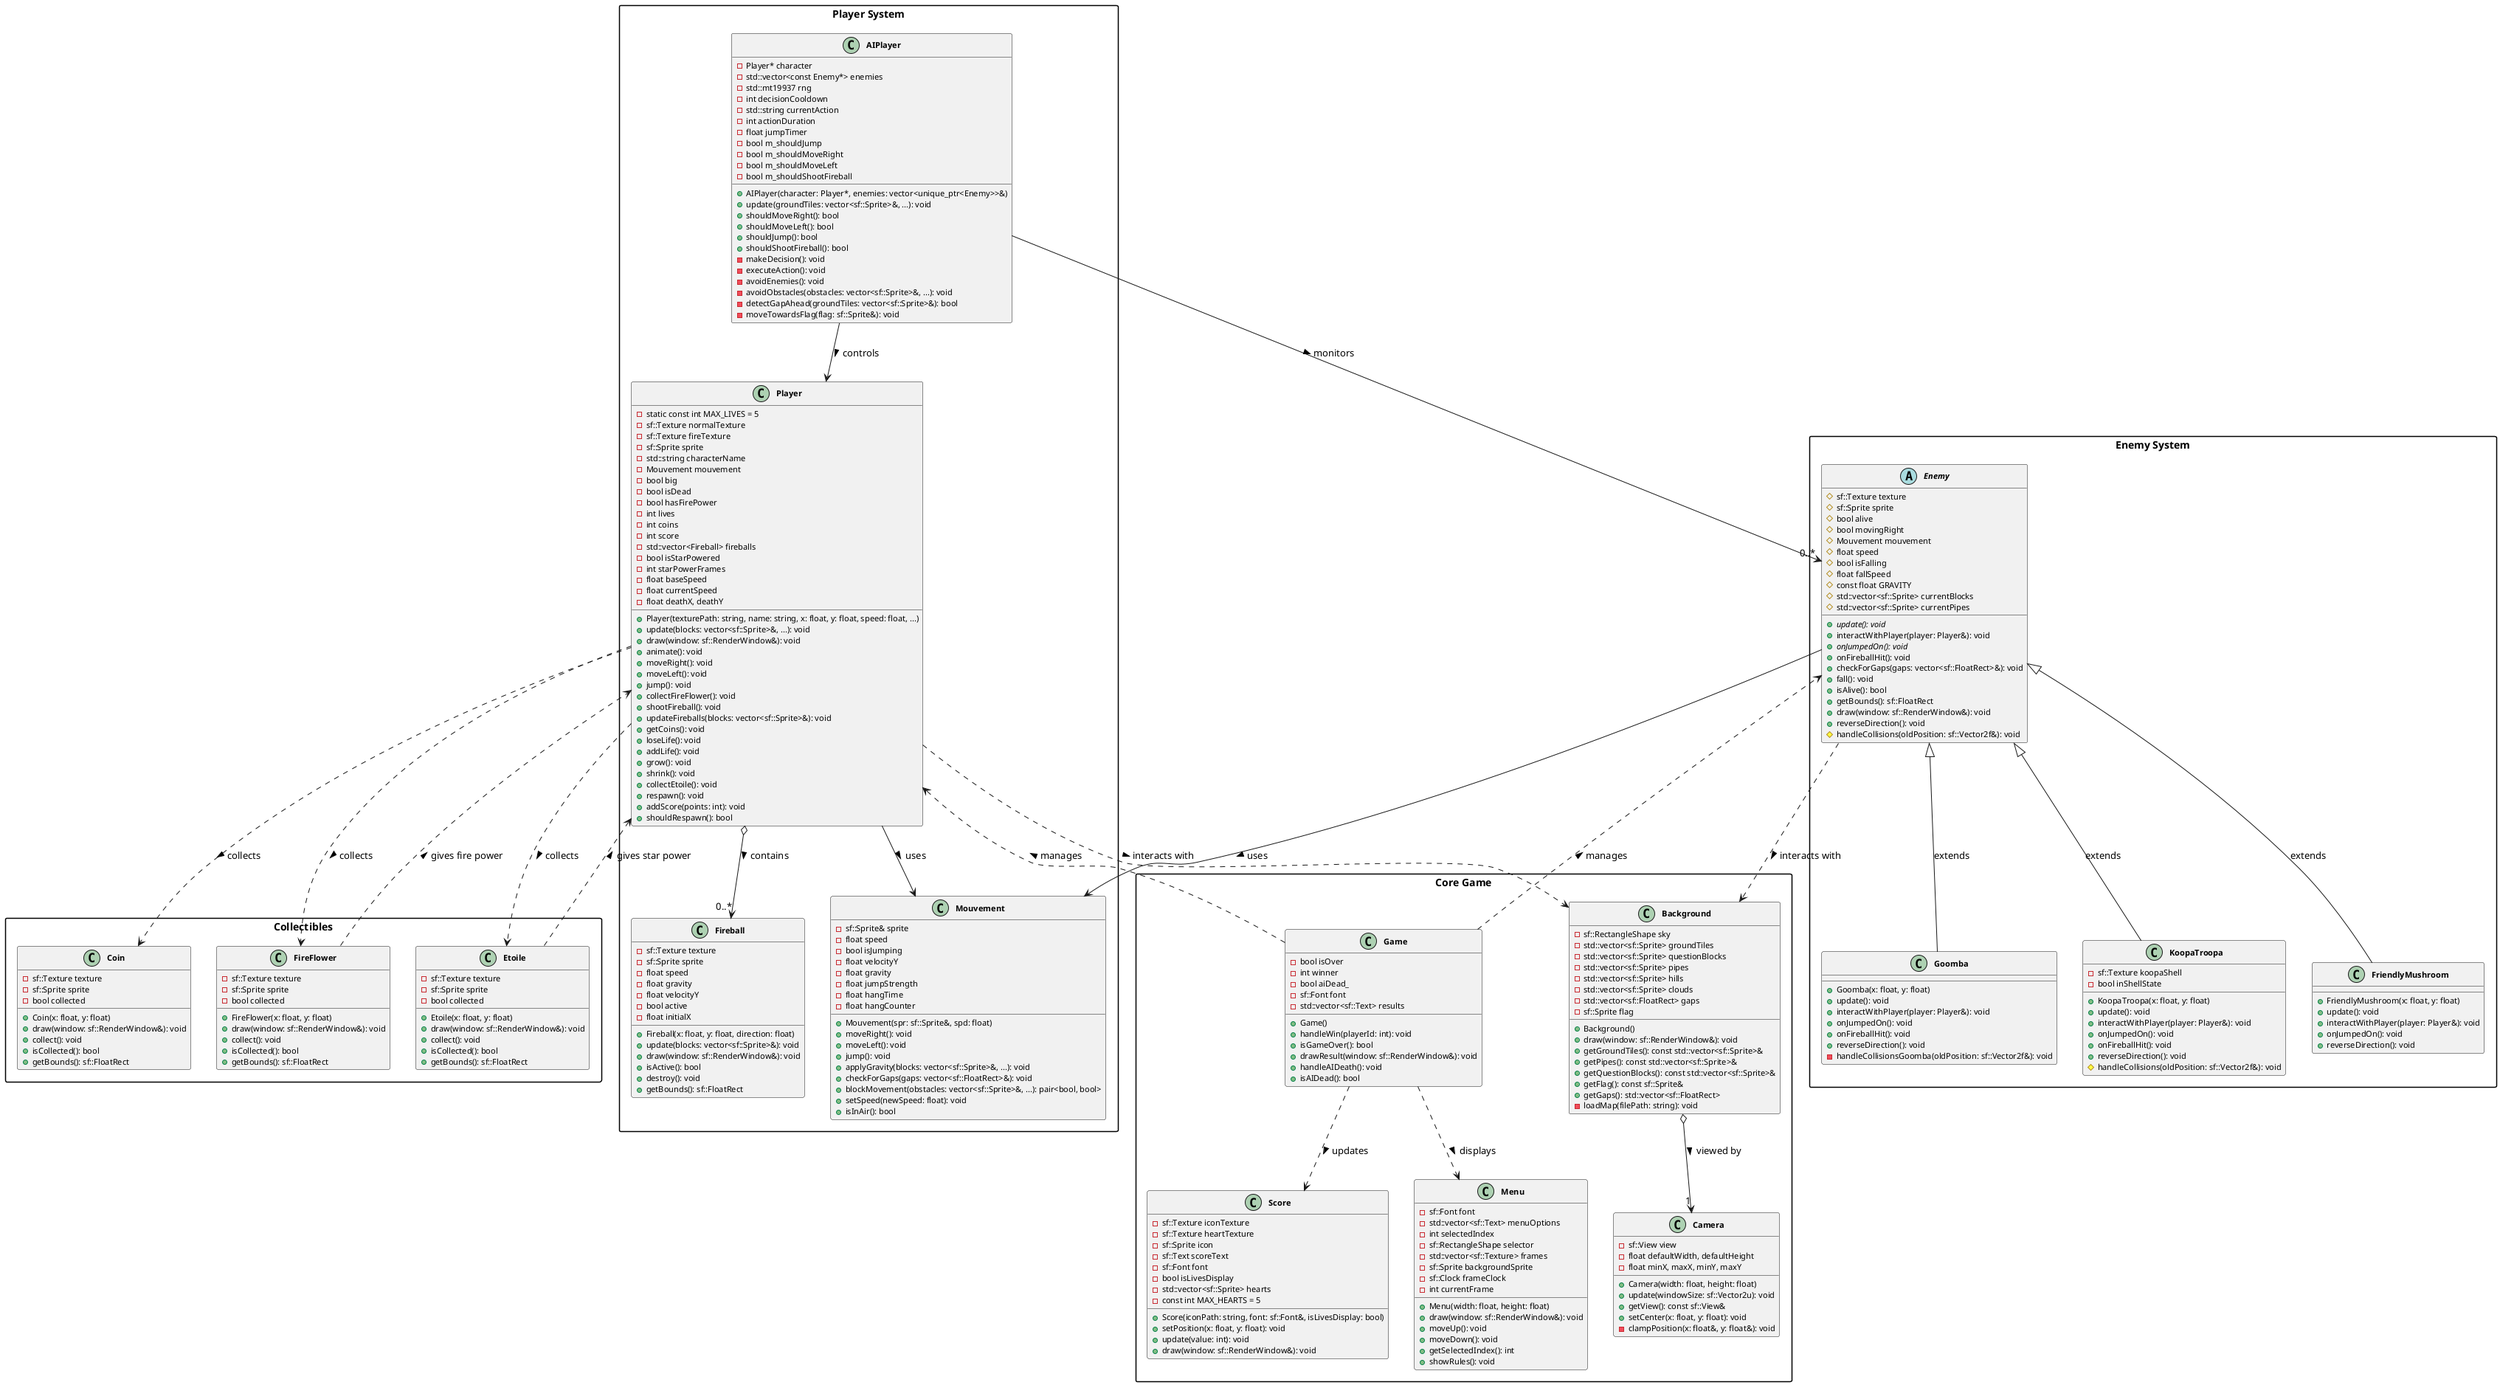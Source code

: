@startuml Complete_Mario_Bros_Class_Diagram

' Use better styling
skinparam classFontSize 12
skinparam classAttributeFontSize 11
skinparam classFontStyle bold
skinparam packageStyle rectangle
skinparam packageFontSize 14

package "Core Game" {
  class Game {
    - bool isOver
    - int winner
    - bool aiDead_
    - sf::Font font
    - std::vector<sf::Text> results
    
    + Game()
    + handleWin(playerId: int): void
    + isGameOver(): bool
    + drawResult(window: sf::RenderWindow&): void
    + handleAIDeath(): void
    + isAIDead(): bool
  }

  class Menu {
    - sf::Font font
    - std::vector<sf::Text> menuOptions
    - int selectedIndex
    - sf::RectangleShape selector
    - std::vector<sf::Texture> frames
    - sf::Sprite backgroundSprite
    - sf::Clock frameClock
    - int currentFrame
    
    + Menu(width: float, height: float)
    + draw(window: sf::RenderWindow&): void
    + moveUp(): void
    + moveDown(): void
    + getSelectedIndex(): int
    + showRules(): void
  }

  class Camera {
    - sf::View view
    - float defaultWidth, defaultHeight
    - float minX, maxX, minY, maxY
    
    + Camera(width: float, height: float)
    + update(windowSize: sf::Vector2u): void
    + getView(): const sf::View&
    + setCenter(x: float, y: float): void
    - clampPosition(x: float&, y: float&): void
  }

  class Background {
    - sf::RectangleShape sky
    - std::vector<sf::Sprite> groundTiles
    - std::vector<sf::Sprite> questionBlocks
    - std::vector<sf::Sprite> pipes
    - std::vector<sf::Sprite> hills
    - std::vector<sf::Sprite> clouds
    - std::vector<sf::FloatRect> gaps
    - sf::Sprite flag
    
    + Background()
    + draw(window: sf::RenderWindow&): void
    + getGroundTiles(): const std::vector<sf::Sprite>&
    + getPipes(): const std::vector<sf::Sprite>&
    + getQuestionBlocks(): const std::vector<sf::Sprite>&
    + getFlag(): const sf::Sprite&
    + getGaps(): std::vector<sf::FloatRect>
    - loadMap(filePath: string): void
  }

  class Score {
    - sf::Texture iconTexture
    - sf::Texture heartTexture
    - sf::Sprite icon
    - sf::Text scoreText
    - sf::Font font
    - bool isLivesDisplay
    - std::vector<sf::Sprite> hearts
    - const int MAX_HEARTS = 5
    
    + Score(iconPath: string, font: sf::Font&, isLivesDisplay: bool)
    + setPosition(x: float, y: float): void
    + update(value: int): void
    + draw(window: sf::RenderWindow&): void
  }
}

package "Player System" {
  class Player {
    - static const int MAX_LIVES = 5
    - sf::Texture normalTexture
    - sf::Texture fireTexture
    - sf::Sprite sprite
    - std::string characterName
    - Mouvement mouvement
    - bool big
    - bool isDead
    - bool hasFirePower
    - int lives
    - int coins
    - int score
    - std::vector<Fireball> fireballs
    - bool isStarPowered
    - int starPowerFrames
    - float baseSpeed
    - float currentSpeed
    - float deathX, deathY
    
    + Player(texturePath: string, name: string, x: float, y: float, speed: float, ...)
    + update(blocks: vector<sf::Sprite>&, ...): void
    + draw(window: sf::RenderWindow&): void
    + animate(): void
    + moveRight(): void
    + moveLeft(): void
    + jump(): void
    + collectFireFlower(): void
    + shootFireball(): void
    + updateFireballs(blocks: vector<sf::Sprite>&): void
    + getCoins(): void
    + loseLife(): void
    + addLife(): void
    + grow(): void
    + shrink(): void
    + collectEtoile(): void
    + respawn(): void
    + addScore(points: int): void
    + shouldRespawn(): bool
  }

  class Mouvement {
    - sf::Sprite& sprite
    - float speed
    - bool isJumping
    - float velocityY
    - float gravity
    - float jumpStrength
    - float hangTime
    - float hangCounter
    
    + Mouvement(spr: sf::Sprite&, spd: float)
    + moveRight(): void
    + moveLeft(): void
    + jump(): void
    + applyGravity(blocks: vector<sf::Sprite>&, ...): void
    + checkForGaps(gaps: vector<sf::FloatRect>&): void
    + blockMovement(obstacles: vector<sf::Sprite>&, ...): pair<bool, bool>
    + setSpeed(newSpeed: float): void
    + isInAir(): bool
  }

  class AIPlayer {
    - Player* character
    - std::vector<const Enemy*> enemies
    - std::mt19937 rng
    - int decisionCooldown
    - std::string currentAction
    - int actionDuration
    - float jumpTimer
    - bool m_shouldJump
    - bool m_shouldMoveRight
    - bool m_shouldMoveLeft
    - bool m_shouldShootFireball
    
    + AIPlayer(character: Player*, enemies: vector<unique_ptr<Enemy>>&)
    + update(groundTiles: vector<sf::Sprite>&, ...): void
    + shouldMoveRight(): bool
    + shouldMoveLeft(): bool
    + shouldJump(): bool
    + shouldShootFireball(): bool
    - makeDecision(): void
    - executeAction(): void
    - avoidEnemies(): void
    - avoidObstacles(obstacles: vector<sf::Sprite>&, ...): void
    - detectGapAhead(groundTiles: vector<sf::Sprite>&): bool
    - moveTowardsFlag(flag: sf::Sprite&): void
  }

  class Fireball {
    - sf::Texture texture
    - sf::Sprite sprite
    - float speed
    - float gravity
    - float velocityY
    - bool active
    - float initialX
    
    + Fireball(x: float, y: float, direction: float)
    + update(blocks: vector<sf::Sprite>&): void
    + draw(window: sf::RenderWindow&): void
    + isActive(): bool
    + destroy(): void
    + getBounds(): sf::FloatRect
  }
}

package "Enemy System" {
  abstract class Enemy {
    # sf::Texture texture
    # sf::Sprite sprite
    # bool alive
    # bool movingRight
    # Mouvement mouvement
    # float speed
    # bool isFalling
    # float fallSpeed
    # const float GRAVITY
    # std::vector<sf::Sprite> currentBlocks
    # std::vector<sf::Sprite> currentPipes
    
    + {abstract} update(): void
    + interactWithPlayer(player: Player&): void
    + {abstract} onJumpedOn(): void
    + onFireballHit(): void
    + checkForGaps(gaps: vector<sf::FloatRect>&): void
    + fall(): void
    + isAlive(): bool
    + getBounds(): sf::FloatRect
    + draw(window: sf::RenderWindow&): void
    + reverseDirection(): void
    # handleCollisions(oldPosition: sf::Vector2f&): void
  }

  class Goomba {
    + Goomba(x: float, y: float)
    + update(): void
    + interactWithPlayer(player: Player&): void
    + onJumpedOn(): void
    + onFireballHit(): void
    + reverseDirection(): void
    - handleCollisionsGoomba(oldPosition: sf::Vector2f&): void
  }

  class KoopaTroopa {
    - sf::Texture koopaShell
    - bool inShellState
    
    + KoopaTroopa(x: float, y: float)
    + update(): void
    + interactWithPlayer(player: Player&): void
    + onJumpedOn(): void
    + onFireballHit(): void
    + reverseDirection(): void
    # handleCollisions(oldPosition: sf::Vector2f&): void
  }

  class FriendlyMushroom {
    + FriendlyMushroom(x: float, y: float)
    + update(): void
    + interactWithPlayer(player: Player&): void
    + onJumpedOn(): void
    + reverseDirection(): void
  }
}

package "Collectibles" {
  class Coin {
    - sf::Texture texture
    - sf::Sprite sprite
    - bool collected
    
    + Coin(x: float, y: float)
    + draw(window: sf::RenderWindow&): void
    + collect(): void
    + isCollected(): bool
    + getBounds(): sf::FloatRect
  }

  class FireFlower {
    - sf::Texture texture
    - sf::Sprite sprite
    - bool collected
    
    + FireFlower(x: float, y: float)
    + draw(window: sf::RenderWindow&): void
    + collect(): void
    + isCollected(): bool
    + getBounds(): sf::FloatRect
  }

  class Etoile {
    - sf::Texture texture
    - sf::Sprite sprite
    - bool collected
    
    + Etoile(x: float, y: float)
    + draw(window: sf::RenderWindow&): void
    + collect(): void
    + isCollected(): bool
    + getBounds(): sf::FloatRect
  }
}

' Relationships between classes
Player --> Mouvement : uses >
Player o--> "0..*" Fireball : contains >
Enemy --> Mouvement : uses >
Enemy <|-- Goomba : extends
Enemy <|-- KoopaTroopa : extends
Enemy <|-- FriendlyMushroom : extends

AIPlayer --> Player : controls >
AIPlayer --> "0..*" Enemy : monitors >

Game ..> Player : manages >
Game ..> Enemy : manages >
Game ..> Menu : displays >
Game ..> Score : updates >

' Collectible relationships
Player ..> Coin : collects >
Player ..> FireFlower : collects >
Player ..> Etoile : collects >
FireFlower ..> Player : gives fire power >
Etoile ..> Player : gives star power >

' Environment relationships
Background o--> "1" Camera : viewed by >
Player ..> Background : interacts with >
Enemy ..> Background : interacts with >

@enduml
